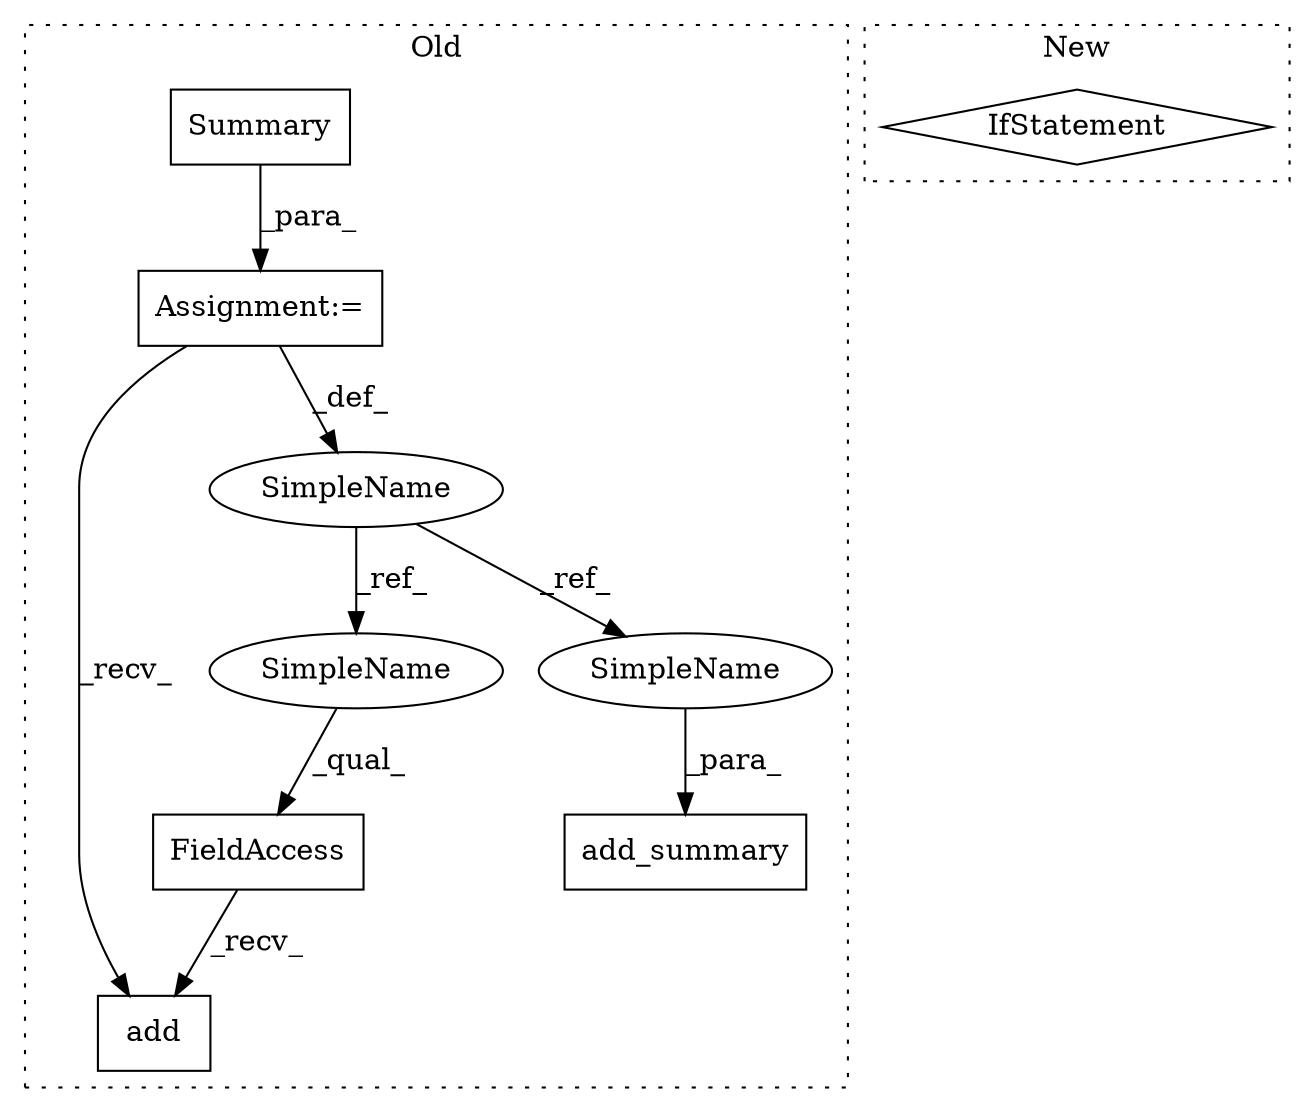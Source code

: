 digraph G {
subgraph cluster0 {
1 [label="add_summary" a="32" s="2952,2987" l="12,1" shape="box"];
3 [label="Summary" a="32" s="2639" l="9" shape="box"];
4 [label="Assignment:=" a="7" s="2619" l="1" shape="box"];
5 [label="FieldAccess" a="22" s="2771" l="13" shape="box"];
6 [label="add" a="32" s="2785,2797" l="4,1" shape="box"];
7 [label="SimpleName" a="42" s="2612" l="7" shape="ellipse"];
8 [label="SimpleName" a="42" s="2771" l="7" shape="ellipse"];
9 [label="SimpleName" a="42" s="2964" l="7" shape="ellipse"];
label = "Old";
style="dotted";
}
subgraph cluster1 {
2 [label="IfStatement" a="25" s="2411,2434" l="4,2" shape="diamond"];
label = "New";
style="dotted";
}
3 -> 4 [label="_para_"];
4 -> 6 [label="_recv_"];
4 -> 7 [label="_def_"];
5 -> 6 [label="_recv_"];
7 -> 9 [label="_ref_"];
7 -> 8 [label="_ref_"];
8 -> 5 [label="_qual_"];
9 -> 1 [label="_para_"];
}